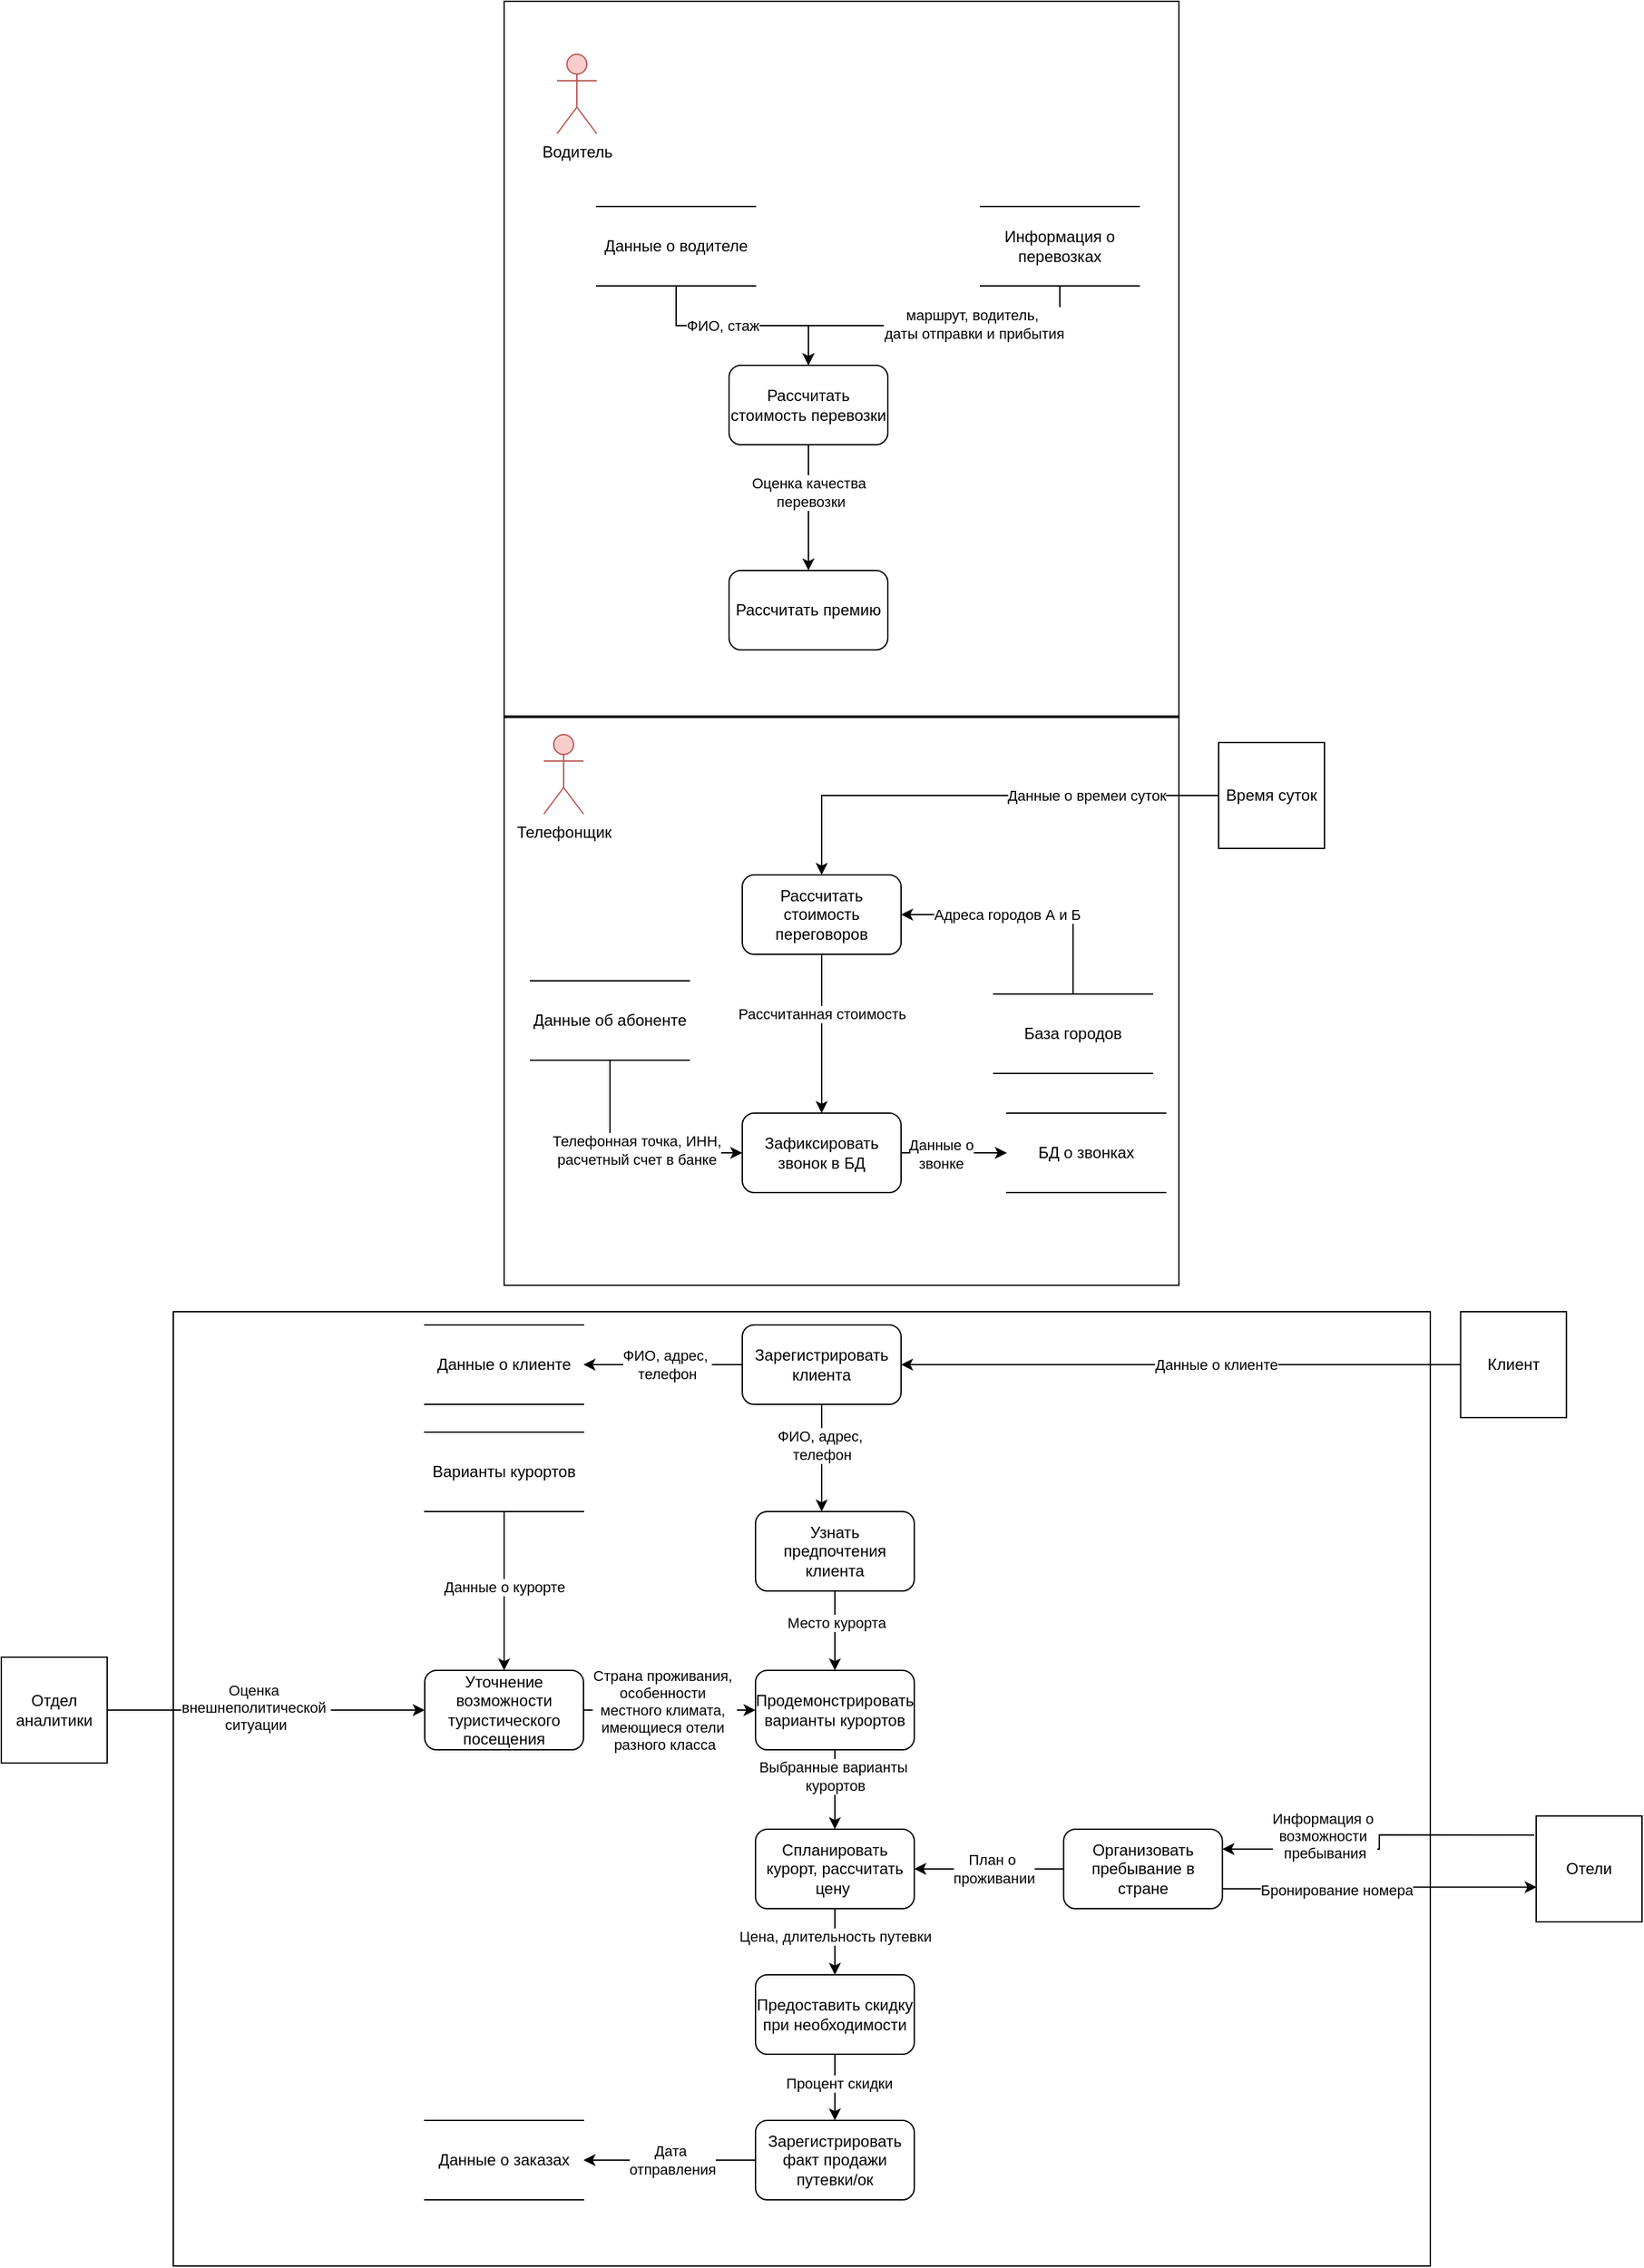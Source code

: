 <mxfile version="26.0.16">
  <diagram name="Страница — 1" id="xGvXUVqkCXnOylCib6DV">
    <mxGraphModel dx="296" dy="474" grid="1" gridSize="10" guides="1" tooltips="1" connect="1" arrows="1" fold="1" page="1" pageScale="1" pageWidth="827" pageHeight="1169" math="0" shadow="0">
      <root>
        <mxCell id="0" />
        <mxCell id="1" parent="0" />
        <mxCell id="q7exd5tkjFvMDpo2NH3d-114" value="" style="rounded=0;whiteSpace=wrap;html=1;" vertex="1" parent="1">
          <mxGeometry x="1590" y="2159" width="950" height="721" as="geometry" />
        </mxCell>
        <mxCell id="q7exd5tkjFvMDpo2NH3d-17" value="" style="rounded=0;whiteSpace=wrap;html=1;fillColor=none;" vertex="1" parent="1">
          <mxGeometry x="1840" y="1169" width="510" height="541" as="geometry" />
        </mxCell>
        <mxCell id="q7exd5tkjFvMDpo2NH3d-19" value="" style="rounded=0;whiteSpace=wrap;html=1;fillColor=none;" vertex="1" parent="1">
          <mxGeometry x="1840" y="1709" width="510" height="430" as="geometry" />
        </mxCell>
        <mxCell id="q7exd5tkjFvMDpo2NH3d-11" style="edgeStyle=orthogonalEdgeStyle;rounded=0;orthogonalLoop=1;jettySize=auto;html=1;entryX=0.5;entryY=0;entryDx=0;entryDy=0;" edge="1" parent="1" source="q7exd5tkjFvMDpo2NH3d-1" target="q7exd5tkjFvMDpo2NH3d-9">
          <mxGeometry relative="1" as="geometry" />
        </mxCell>
        <mxCell id="q7exd5tkjFvMDpo2NH3d-12" value="Оценка качества&lt;div&gt;&amp;nbsp;перевозки&lt;/div&gt;" style="edgeLabel;html=1;align=center;verticalAlign=middle;resizable=0;points=[];" vertex="1" connectable="0" parent="q7exd5tkjFvMDpo2NH3d-11">
          <mxGeometry x="-0.246" relative="1" as="geometry">
            <mxPoint as="offset" />
          </mxGeometry>
        </mxCell>
        <mxCell id="q7exd5tkjFvMDpo2NH3d-1" value="Рассчитать стоимость перевозки" style="rounded=1;whiteSpace=wrap;html=1;" vertex="1" parent="1">
          <mxGeometry x="2010" y="1444" width="120" height="60" as="geometry" />
        </mxCell>
        <mxCell id="q7exd5tkjFvMDpo2NH3d-4" style="edgeStyle=orthogonalEdgeStyle;rounded=0;orthogonalLoop=1;jettySize=auto;html=1;" edge="1" parent="1" source="q7exd5tkjFvMDpo2NH3d-3" target="q7exd5tkjFvMDpo2NH3d-1">
          <mxGeometry relative="1" as="geometry" />
        </mxCell>
        <mxCell id="q7exd5tkjFvMDpo2NH3d-5" value="ФИО, стаж" style="edgeLabel;html=1;align=center;verticalAlign=middle;resizable=0;points=[];" vertex="1" connectable="0" parent="q7exd5tkjFvMDpo2NH3d-4">
          <mxGeometry x="-0.191" relative="1" as="geometry">
            <mxPoint as="offset" />
          </mxGeometry>
        </mxCell>
        <mxCell id="q7exd5tkjFvMDpo2NH3d-3" value="Данные о водителе" style="shape=partialRectangle;whiteSpace=wrap;html=1;left=0;right=0;fillColor=none;" vertex="1" parent="1">
          <mxGeometry x="1910" y="1324" width="120" height="60" as="geometry" />
        </mxCell>
        <mxCell id="q7exd5tkjFvMDpo2NH3d-7" style="edgeStyle=orthogonalEdgeStyle;rounded=0;orthogonalLoop=1;jettySize=auto;html=1;entryX=0.5;entryY=0;entryDx=0;entryDy=0;" edge="1" parent="1" source="q7exd5tkjFvMDpo2NH3d-6" target="q7exd5tkjFvMDpo2NH3d-1">
          <mxGeometry relative="1" as="geometry">
            <Array as="points">
              <mxPoint x="2260" y="1414" />
              <mxPoint x="2070" y="1414" />
            </Array>
          </mxGeometry>
        </mxCell>
        <mxCell id="q7exd5tkjFvMDpo2NH3d-8" value="маршрут, водитель,&amp;nbsp;&lt;div&gt;даты отправки и прибытия&lt;/div&gt;" style="edgeLabel;html=1;align=center;verticalAlign=middle;resizable=0;points=[];" vertex="1" connectable="0" parent="q7exd5tkjFvMDpo2NH3d-7">
          <mxGeometry x="-0.235" y="-1" relative="1" as="geometry">
            <mxPoint as="offset" />
          </mxGeometry>
        </mxCell>
        <mxCell id="q7exd5tkjFvMDpo2NH3d-6" value="Информация о перевозках" style="shape=partialRectangle;whiteSpace=wrap;html=1;left=0;right=0;fillColor=none;" vertex="1" parent="1">
          <mxGeometry x="2200" y="1324" width="120" height="60" as="geometry" />
        </mxCell>
        <mxCell id="q7exd5tkjFvMDpo2NH3d-9" value="Рассчитать премию" style="rounded=1;whiteSpace=wrap;html=1;" vertex="1" parent="1">
          <mxGeometry x="2010" y="1599" width="120" height="60" as="geometry" />
        </mxCell>
        <mxCell id="q7exd5tkjFvMDpo2NH3d-15" value="Телефонщик" style="shape=umlActor;verticalLabelPosition=bottom;verticalAlign=top;html=1;outlineConnect=0;fillColor=#f8cecc;strokeColor=#b85450;" vertex="1" parent="1">
          <mxGeometry x="1870" y="1723" width="30" height="60" as="geometry" />
        </mxCell>
        <mxCell id="q7exd5tkjFvMDpo2NH3d-21" value="Водитель" style="shape=umlActor;verticalLabelPosition=bottom;verticalAlign=top;html=1;outlineConnect=0;fillColor=#f8cecc;strokeColor=#b85450;" vertex="1" parent="1">
          <mxGeometry x="1880" y="1209" width="30" height="60" as="geometry" />
        </mxCell>
        <mxCell id="q7exd5tkjFvMDpo2NH3d-22" style="edgeStyle=orthogonalEdgeStyle;rounded=0;orthogonalLoop=1;jettySize=auto;html=1;entryX=0.5;entryY=0;entryDx=0;entryDy=0;" edge="1" parent="1" source="q7exd5tkjFvMDpo2NH3d-24" target="q7exd5tkjFvMDpo2NH3d-31">
          <mxGeometry relative="1" as="geometry" />
        </mxCell>
        <mxCell id="q7exd5tkjFvMDpo2NH3d-23" value="Рассчитанная стоимость" style="edgeLabel;html=1;align=center;verticalAlign=middle;resizable=0;points=[];" vertex="1" connectable="0" parent="q7exd5tkjFvMDpo2NH3d-22">
          <mxGeometry x="-0.246" relative="1" as="geometry">
            <mxPoint as="offset" />
          </mxGeometry>
        </mxCell>
        <mxCell id="q7exd5tkjFvMDpo2NH3d-24" value="Рассчитать стоимость переговоров" style="rounded=1;whiteSpace=wrap;html=1;" vertex="1" parent="1">
          <mxGeometry x="2020" y="1829" width="120" height="60" as="geometry" />
        </mxCell>
        <mxCell id="q7exd5tkjFvMDpo2NH3d-45" style="edgeStyle=orthogonalEdgeStyle;rounded=0;orthogonalLoop=1;jettySize=auto;html=1;" edge="1" parent="1" source="q7exd5tkjFvMDpo2NH3d-27" target="q7exd5tkjFvMDpo2NH3d-31">
          <mxGeometry relative="1" as="geometry">
            <Array as="points">
              <mxPoint x="1920" y="2039" />
            </Array>
          </mxGeometry>
        </mxCell>
        <mxCell id="q7exd5tkjFvMDpo2NH3d-46" value="&lt;div&gt;Телефонная точка, ИНН,&lt;/div&gt;&lt;div&gt;расчетный счет в банке&lt;/div&gt;" style="edgeLabel;html=1;align=center;verticalAlign=middle;resizable=0;points=[];" vertex="1" connectable="0" parent="q7exd5tkjFvMDpo2NH3d-45">
          <mxGeometry x="0.051" y="2" relative="1" as="geometry">
            <mxPoint as="offset" />
          </mxGeometry>
        </mxCell>
        <mxCell id="q7exd5tkjFvMDpo2NH3d-27" value="Данные об абоненте" style="shape=partialRectangle;whiteSpace=wrap;html=1;left=0;right=0;fillColor=none;" vertex="1" parent="1">
          <mxGeometry x="1860" y="1909" width="120" height="60" as="geometry" />
        </mxCell>
        <mxCell id="q7exd5tkjFvMDpo2NH3d-30" value="БД о звонках" style="shape=partialRectangle;whiteSpace=wrap;html=1;left=0;right=0;fillColor=none;" vertex="1" parent="1">
          <mxGeometry x="2220" y="2009" width="120" height="60" as="geometry" />
        </mxCell>
        <mxCell id="q7exd5tkjFvMDpo2NH3d-44" style="edgeStyle=orthogonalEdgeStyle;rounded=0;orthogonalLoop=1;jettySize=auto;html=1;" edge="1" parent="1" source="q7exd5tkjFvMDpo2NH3d-31" target="q7exd5tkjFvMDpo2NH3d-30">
          <mxGeometry relative="1" as="geometry" />
        </mxCell>
        <mxCell id="q7exd5tkjFvMDpo2NH3d-47" value="Данные о&lt;div&gt;звонке&lt;/div&gt;" style="edgeLabel;html=1;align=center;verticalAlign=middle;resizable=0;points=[];" vertex="1" connectable="0" parent="q7exd5tkjFvMDpo2NH3d-44">
          <mxGeometry x="-0.267" y="-1" relative="1" as="geometry">
            <mxPoint as="offset" />
          </mxGeometry>
        </mxCell>
        <mxCell id="q7exd5tkjFvMDpo2NH3d-31" value="Зафиксировать звонок в БД" style="rounded=1;whiteSpace=wrap;html=1;" vertex="1" parent="1">
          <mxGeometry x="2020" y="2009" width="120" height="60" as="geometry" />
        </mxCell>
        <mxCell id="q7exd5tkjFvMDpo2NH3d-39" style="edgeStyle=orthogonalEdgeStyle;rounded=0;orthogonalLoop=1;jettySize=auto;html=1;exitX=0.5;exitY=0;exitDx=0;exitDy=0;" edge="1" parent="1" source="q7exd5tkjFvMDpo2NH3d-48" target="q7exd5tkjFvMDpo2NH3d-24">
          <mxGeometry relative="1" as="geometry">
            <Array as="points">
              <mxPoint x="2270" y="1859" />
            </Array>
          </mxGeometry>
        </mxCell>
        <mxCell id="q7exd5tkjFvMDpo2NH3d-41" value="Адреса городов А и Б" style="edgeLabel;html=1;align=center;verticalAlign=middle;resizable=0;points=[];" vertex="1" connectable="0" parent="q7exd5tkjFvMDpo2NH3d-39">
          <mxGeometry x="-0.655" relative="1" as="geometry">
            <mxPoint x="-50" y="-27" as="offset" />
          </mxGeometry>
        </mxCell>
        <mxCell id="q7exd5tkjFvMDpo2NH3d-38" style="edgeStyle=orthogonalEdgeStyle;rounded=0;orthogonalLoop=1;jettySize=auto;html=1;" edge="1" parent="1" source="q7exd5tkjFvMDpo2NH3d-34" target="q7exd5tkjFvMDpo2NH3d-24">
          <mxGeometry relative="1" as="geometry" />
        </mxCell>
        <mxCell id="q7exd5tkjFvMDpo2NH3d-40" value="Данные о времеи суток" style="edgeLabel;html=1;align=center;verticalAlign=middle;resizable=0;points=[];" vertex="1" connectable="0" parent="q7exd5tkjFvMDpo2NH3d-38">
          <mxGeometry x="-0.645" y="-1" relative="1" as="geometry">
            <mxPoint x="-36" y="1" as="offset" />
          </mxGeometry>
        </mxCell>
        <mxCell id="q7exd5tkjFvMDpo2NH3d-34" value="Время суток" style="whiteSpace=wrap;html=1;aspect=fixed;" vertex="1" parent="1">
          <mxGeometry x="2380" y="1729" width="80" height="80" as="geometry" />
        </mxCell>
        <mxCell id="q7exd5tkjFvMDpo2NH3d-48" value="База городов" style="shape=partialRectangle;whiteSpace=wrap;html=1;left=0;right=0;fillColor=none;" vertex="1" parent="1">
          <mxGeometry x="2210" y="1919" width="120" height="60" as="geometry" />
        </mxCell>
        <mxCell id="q7exd5tkjFvMDpo2NH3d-62" style="edgeStyle=orthogonalEdgeStyle;rounded=0;orthogonalLoop=1;jettySize=auto;html=1;" edge="1" source="q7exd5tkjFvMDpo2NH3d-65" target="q7exd5tkjFvMDpo2NH3d-66" parent="1">
          <mxGeometry relative="1" as="geometry" />
        </mxCell>
        <mxCell id="q7exd5tkjFvMDpo2NH3d-70" value="Данные о клиенте" style="edgeLabel;html=1;align=center;verticalAlign=middle;resizable=0;points=[];" vertex="1" connectable="0" parent="q7exd5tkjFvMDpo2NH3d-62">
          <mxGeometry x="-0.125" relative="1" as="geometry">
            <mxPoint as="offset" />
          </mxGeometry>
        </mxCell>
        <mxCell id="q7exd5tkjFvMDpo2NH3d-65" value="Клиент" style="whiteSpace=wrap;html=1;aspect=fixed;" vertex="1" parent="1">
          <mxGeometry x="2562.86" y="2159" width="80" height="80" as="geometry" />
        </mxCell>
        <mxCell id="q7exd5tkjFvMDpo2NH3d-68" style="edgeStyle=orthogonalEdgeStyle;rounded=0;orthogonalLoop=1;jettySize=auto;html=1;" edge="1" parent="1" source="q7exd5tkjFvMDpo2NH3d-66" target="q7exd5tkjFvMDpo2NH3d-67">
          <mxGeometry relative="1" as="geometry" />
        </mxCell>
        <mxCell id="q7exd5tkjFvMDpo2NH3d-69" value="ФИО, адрес,&amp;nbsp;&lt;div&gt;телефон&lt;/div&gt;" style="edgeLabel;html=1;align=center;verticalAlign=middle;resizable=0;points=[];" vertex="1" connectable="0" parent="q7exd5tkjFvMDpo2NH3d-68">
          <mxGeometry x="0.148" y="1" relative="1" as="geometry">
            <mxPoint x="12" y="-1" as="offset" />
          </mxGeometry>
        </mxCell>
        <mxCell id="q7exd5tkjFvMDpo2NH3d-66" value="Зарегистрировать клиента" style="rounded=1;whiteSpace=wrap;html=1;" vertex="1" parent="1">
          <mxGeometry x="2020" y="2169" width="120" height="60" as="geometry" />
        </mxCell>
        <mxCell id="q7exd5tkjFvMDpo2NH3d-76" style="edgeStyle=orthogonalEdgeStyle;rounded=0;orthogonalLoop=1;jettySize=auto;html=1;" edge="1" parent="1" source="q7exd5tkjFvMDpo2NH3d-66" target="q7exd5tkjFvMDpo2NH3d-75">
          <mxGeometry relative="1" as="geometry">
            <Array as="points">
              <mxPoint x="2080" y="2340" />
            </Array>
          </mxGeometry>
        </mxCell>
        <mxCell id="q7exd5tkjFvMDpo2NH3d-67" value="Данные о клиенте" style="shape=partialRectangle;whiteSpace=wrap;html=1;left=0;right=0;fillColor=none;" vertex="1" parent="1">
          <mxGeometry x="1780" y="2169" width="120" height="60" as="geometry" />
        </mxCell>
        <mxCell id="q7exd5tkjFvMDpo2NH3d-74" style="edgeStyle=orthogonalEdgeStyle;rounded=0;orthogonalLoop=1;jettySize=auto;html=1;" edge="1" parent="1" source="q7exd5tkjFvMDpo2NH3d-72" target="q7exd5tkjFvMDpo2NH3d-95">
          <mxGeometry relative="1" as="geometry">
            <Array as="points" />
          </mxGeometry>
        </mxCell>
        <mxCell id="q7exd5tkjFvMDpo2NH3d-82" value="Данные о курорте" style="edgeLabel;html=1;align=center;verticalAlign=middle;resizable=0;points=[];" vertex="1" connectable="0" parent="q7exd5tkjFvMDpo2NH3d-74">
          <mxGeometry x="-0.202" y="-2" relative="1" as="geometry">
            <mxPoint x="2" y="9" as="offset" />
          </mxGeometry>
        </mxCell>
        <mxCell id="q7exd5tkjFvMDpo2NH3d-72" value="Варианты курортов" style="shape=partialRectangle;whiteSpace=wrap;html=1;left=0;right=0;fillColor=none;" vertex="1" parent="1">
          <mxGeometry x="1780" y="2250" width="120" height="60" as="geometry" />
        </mxCell>
        <mxCell id="q7exd5tkjFvMDpo2NH3d-79" style="edgeStyle=orthogonalEdgeStyle;rounded=0;orthogonalLoop=1;jettySize=auto;html=1;entryX=0.5;entryY=0;entryDx=0;entryDy=0;" edge="1" parent="1" source="q7exd5tkjFvMDpo2NH3d-73" target="q7exd5tkjFvMDpo2NH3d-77">
          <mxGeometry relative="1" as="geometry" />
        </mxCell>
        <mxCell id="q7exd5tkjFvMDpo2NH3d-83" value="Выбранные варианты&amp;nbsp;&lt;div&gt;курортов&lt;/div&gt;" style="edgeLabel;html=1;align=center;verticalAlign=middle;resizable=0;points=[];" vertex="1" connectable="0" parent="q7exd5tkjFvMDpo2NH3d-79">
          <mxGeometry x="-0.485" y="-3" relative="1" as="geometry">
            <mxPoint x="3" y="4" as="offset" />
          </mxGeometry>
        </mxCell>
        <mxCell id="q7exd5tkjFvMDpo2NH3d-73" value="Продемонстрировать варианты курортов" style="rounded=1;whiteSpace=wrap;html=1;" vertex="1" parent="1">
          <mxGeometry x="2030" y="2430" width="120" height="60" as="geometry" />
        </mxCell>
        <mxCell id="q7exd5tkjFvMDpo2NH3d-78" style="edgeStyle=orthogonalEdgeStyle;rounded=0;orthogonalLoop=1;jettySize=auto;html=1;entryX=0.5;entryY=0;entryDx=0;entryDy=0;" edge="1" parent="1" source="q7exd5tkjFvMDpo2NH3d-75" target="q7exd5tkjFvMDpo2NH3d-73">
          <mxGeometry relative="1" as="geometry">
            <Array as="points">
              <mxPoint x="2090" y="2410" />
              <mxPoint x="2090" y="2410" />
            </Array>
          </mxGeometry>
        </mxCell>
        <mxCell id="q7exd5tkjFvMDpo2NH3d-81" value="Место курорта" style="edgeLabel;html=1;align=center;verticalAlign=middle;resizable=0;points=[];" vertex="1" connectable="0" parent="q7exd5tkjFvMDpo2NH3d-78">
          <mxGeometry x="-0.207" y="1" relative="1" as="geometry">
            <mxPoint as="offset" />
          </mxGeometry>
        </mxCell>
        <mxCell id="q7exd5tkjFvMDpo2NH3d-75" value="Узнать предпочтения клиента" style="rounded=1;whiteSpace=wrap;html=1;" vertex="1" parent="1">
          <mxGeometry x="2030" y="2310" width="120" height="60" as="geometry" />
        </mxCell>
        <mxCell id="q7exd5tkjFvMDpo2NH3d-87" style="edgeStyle=orthogonalEdgeStyle;rounded=0;orthogonalLoop=1;jettySize=auto;html=1;" edge="1" parent="1" source="q7exd5tkjFvMDpo2NH3d-77" target="q7exd5tkjFvMDpo2NH3d-86">
          <mxGeometry relative="1" as="geometry" />
        </mxCell>
        <mxCell id="q7exd5tkjFvMDpo2NH3d-90" value="Цена, длительность путевки" style="edgeLabel;html=1;align=center;verticalAlign=middle;resizable=0;points=[];" vertex="1" connectable="0" parent="q7exd5tkjFvMDpo2NH3d-87">
          <mxGeometry x="-0.182" relative="1" as="geometry">
            <mxPoint as="offset" />
          </mxGeometry>
        </mxCell>
        <mxCell id="q7exd5tkjFvMDpo2NH3d-77" value="Спланировать курорт, рассчитать цену&amp;nbsp;" style="rounded=1;whiteSpace=wrap;html=1;" vertex="1" parent="1">
          <mxGeometry x="2030" y="2550" width="120" height="60" as="geometry" />
        </mxCell>
        <mxCell id="q7exd5tkjFvMDpo2NH3d-80" value="ФИО, адрес,&amp;nbsp;&lt;div&gt;телефон&lt;/div&gt;" style="edgeLabel;html=1;align=center;verticalAlign=middle;resizable=0;points=[];" vertex="1" connectable="0" parent="1">
          <mxGeometry x="2080.003" y="2260" as="geometry" />
        </mxCell>
        <mxCell id="q7exd5tkjFvMDpo2NH3d-112" style="edgeStyle=orthogonalEdgeStyle;rounded=0;orthogonalLoop=1;jettySize=auto;html=1;" edge="1" parent="1" source="q7exd5tkjFvMDpo2NH3d-84" target="q7exd5tkjFvMDpo2NH3d-111">
          <mxGeometry relative="1" as="geometry" />
        </mxCell>
        <mxCell id="q7exd5tkjFvMDpo2NH3d-113" value="Дата&amp;nbsp;&lt;div&gt;отправления&lt;/div&gt;" style="edgeLabel;html=1;align=center;verticalAlign=middle;resizable=0;points=[];" vertex="1" connectable="0" parent="q7exd5tkjFvMDpo2NH3d-112">
          <mxGeometry x="-0.027" relative="1" as="geometry">
            <mxPoint as="offset" />
          </mxGeometry>
        </mxCell>
        <mxCell id="q7exd5tkjFvMDpo2NH3d-84" value="Зарегистрировать факт продажи путевки/ок" style="rounded=1;whiteSpace=wrap;html=1;" vertex="1" parent="1">
          <mxGeometry x="2030" y="2770" width="120" height="60" as="geometry" />
        </mxCell>
        <mxCell id="q7exd5tkjFvMDpo2NH3d-88" style="edgeStyle=orthogonalEdgeStyle;rounded=0;orthogonalLoop=1;jettySize=auto;html=1;" edge="1" parent="1" source="q7exd5tkjFvMDpo2NH3d-86" target="q7exd5tkjFvMDpo2NH3d-84">
          <mxGeometry relative="1" as="geometry" />
        </mxCell>
        <mxCell id="q7exd5tkjFvMDpo2NH3d-91" value="Процент скидки" style="edgeLabel;html=1;align=center;verticalAlign=middle;resizable=0;points=[];" vertex="1" connectable="0" parent="q7exd5tkjFvMDpo2NH3d-88">
          <mxGeometry x="-0.149" y="3" relative="1" as="geometry">
            <mxPoint as="offset" />
          </mxGeometry>
        </mxCell>
        <mxCell id="q7exd5tkjFvMDpo2NH3d-86" value="Предоставить скидку при необходимости" style="rounded=1;whiteSpace=wrap;html=1;" vertex="1" parent="1">
          <mxGeometry x="2030" y="2660" width="120" height="60" as="geometry" />
        </mxCell>
        <mxCell id="q7exd5tkjFvMDpo2NH3d-105" style="edgeStyle=orthogonalEdgeStyle;rounded=0;orthogonalLoop=1;jettySize=auto;html=1;exitX=1;exitY=0.75;exitDx=0;exitDy=0;entryX=0.004;entryY=0.672;entryDx=0;entryDy=0;entryPerimeter=0;" edge="1" parent="1" source="q7exd5tkjFvMDpo2NH3d-92" target="q7exd5tkjFvMDpo2NH3d-94">
          <mxGeometry relative="1" as="geometry" />
        </mxCell>
        <mxCell id="q7exd5tkjFvMDpo2NH3d-106" value="Бронирование номера" style="edgeLabel;html=1;align=center;verticalAlign=middle;resizable=0;points=[];" vertex="1" connectable="0" parent="q7exd5tkjFvMDpo2NH3d-105">
          <mxGeometry x="0.145" y="-2" relative="1" as="geometry">
            <mxPoint x="-49" as="offset" />
          </mxGeometry>
        </mxCell>
        <mxCell id="q7exd5tkjFvMDpo2NH3d-107" style="edgeStyle=orthogonalEdgeStyle;rounded=0;orthogonalLoop=1;jettySize=auto;html=1;" edge="1" parent="1" source="q7exd5tkjFvMDpo2NH3d-92" target="q7exd5tkjFvMDpo2NH3d-77">
          <mxGeometry relative="1" as="geometry" />
        </mxCell>
        <mxCell id="q7exd5tkjFvMDpo2NH3d-108" value="План о&amp;nbsp;&lt;div&gt;проживании&lt;/div&gt;" style="edgeLabel;html=1;align=center;verticalAlign=middle;resizable=0;points=[];" vertex="1" connectable="0" parent="q7exd5tkjFvMDpo2NH3d-107">
          <mxGeometry x="-0.057" relative="1" as="geometry">
            <mxPoint as="offset" />
          </mxGeometry>
        </mxCell>
        <mxCell id="q7exd5tkjFvMDpo2NH3d-92" value="Организовать пребывание в стране" style="rounded=1;whiteSpace=wrap;html=1;" vertex="1" parent="1">
          <mxGeometry x="2262.86" y="2550" width="120" height="60" as="geometry" />
        </mxCell>
        <mxCell id="q7exd5tkjFvMDpo2NH3d-103" style="edgeStyle=orthogonalEdgeStyle;rounded=0;orthogonalLoop=1;jettySize=auto;html=1;entryX=1;entryY=0.25;entryDx=0;entryDy=0;exitX=-0.017;exitY=0.179;exitDx=0;exitDy=0;exitPerimeter=0;" edge="1" parent="1" source="q7exd5tkjFvMDpo2NH3d-94" target="q7exd5tkjFvMDpo2NH3d-92">
          <mxGeometry relative="1" as="geometry" />
        </mxCell>
        <mxCell id="q7exd5tkjFvMDpo2NH3d-104" value="Информация о&amp;nbsp;&lt;div&gt;возможности&amp;nbsp;&lt;div&gt;пребывания&lt;/div&gt;&lt;/div&gt;" style="edgeLabel;html=1;align=center;verticalAlign=middle;resizable=0;points=[];" vertex="1" connectable="0" parent="q7exd5tkjFvMDpo2NH3d-103">
          <mxGeometry x="-0.231" y="1" relative="1" as="geometry">
            <mxPoint x="-64" y="-1" as="offset" />
          </mxGeometry>
        </mxCell>
        <mxCell id="q7exd5tkjFvMDpo2NH3d-94" value="Отели" style="whiteSpace=wrap;html=1;aspect=fixed;" vertex="1" parent="1">
          <mxGeometry x="2620" y="2540" width="80" height="80" as="geometry" />
        </mxCell>
        <mxCell id="q7exd5tkjFvMDpo2NH3d-97" style="edgeStyle=orthogonalEdgeStyle;rounded=0;orthogonalLoop=1;jettySize=auto;html=1;" edge="1" parent="1" source="q7exd5tkjFvMDpo2NH3d-95" target="q7exd5tkjFvMDpo2NH3d-73">
          <mxGeometry relative="1" as="geometry" />
        </mxCell>
        <mxCell id="q7exd5tkjFvMDpo2NH3d-100" value="Страна проживания,&amp;nbsp;&lt;div&gt;особенности&amp;nbsp;&lt;/div&gt;&lt;div&gt;местного климата,&amp;nbsp;&lt;/div&gt;&lt;div&gt;имеющиеся отели&amp;nbsp;&lt;/div&gt;&lt;div&gt;разного класса&lt;/div&gt;" style="edgeLabel;html=1;align=center;verticalAlign=middle;resizable=0;points=[];" vertex="1" connectable="0" parent="q7exd5tkjFvMDpo2NH3d-97">
          <mxGeometry x="-0.268" relative="1" as="geometry">
            <mxPoint x="13" as="offset" />
          </mxGeometry>
        </mxCell>
        <mxCell id="q7exd5tkjFvMDpo2NH3d-95" value="Уточнение возможности туристического посещения" style="rounded=1;whiteSpace=wrap;html=1;" vertex="1" parent="1">
          <mxGeometry x="1780" y="2430" width="120" height="60" as="geometry" />
        </mxCell>
        <mxCell id="q7exd5tkjFvMDpo2NH3d-99" style="edgeStyle=orthogonalEdgeStyle;rounded=0;orthogonalLoop=1;jettySize=auto;html=1;" edge="1" parent="1" source="q7exd5tkjFvMDpo2NH3d-98" target="q7exd5tkjFvMDpo2NH3d-95">
          <mxGeometry relative="1" as="geometry" />
        </mxCell>
        <mxCell id="q7exd5tkjFvMDpo2NH3d-101" value="Оценка&amp;nbsp;&lt;div&gt;внешнеполитической&amp;nbsp;&lt;/div&gt;&lt;div&gt;ситуации&lt;/div&gt;" style="edgeLabel;html=1;align=center;verticalAlign=middle;resizable=0;points=[];" vertex="1" connectable="0" parent="q7exd5tkjFvMDpo2NH3d-99">
          <mxGeometry x="-0.066" y="2" relative="1" as="geometry">
            <mxPoint as="offset" />
          </mxGeometry>
        </mxCell>
        <mxCell id="q7exd5tkjFvMDpo2NH3d-98" value="Отдел аналитики" style="whiteSpace=wrap;html=1;aspect=fixed;" vertex="1" parent="1">
          <mxGeometry x="1460" y="2420" width="80" height="80" as="geometry" />
        </mxCell>
        <mxCell id="q7exd5tkjFvMDpo2NH3d-111" value="Данные о заказах" style="shape=partialRectangle;whiteSpace=wrap;html=1;left=0;right=0;fillColor=none;" vertex="1" parent="1">
          <mxGeometry x="1780" y="2770" width="120" height="60" as="geometry" />
        </mxCell>
      </root>
    </mxGraphModel>
  </diagram>
</mxfile>
